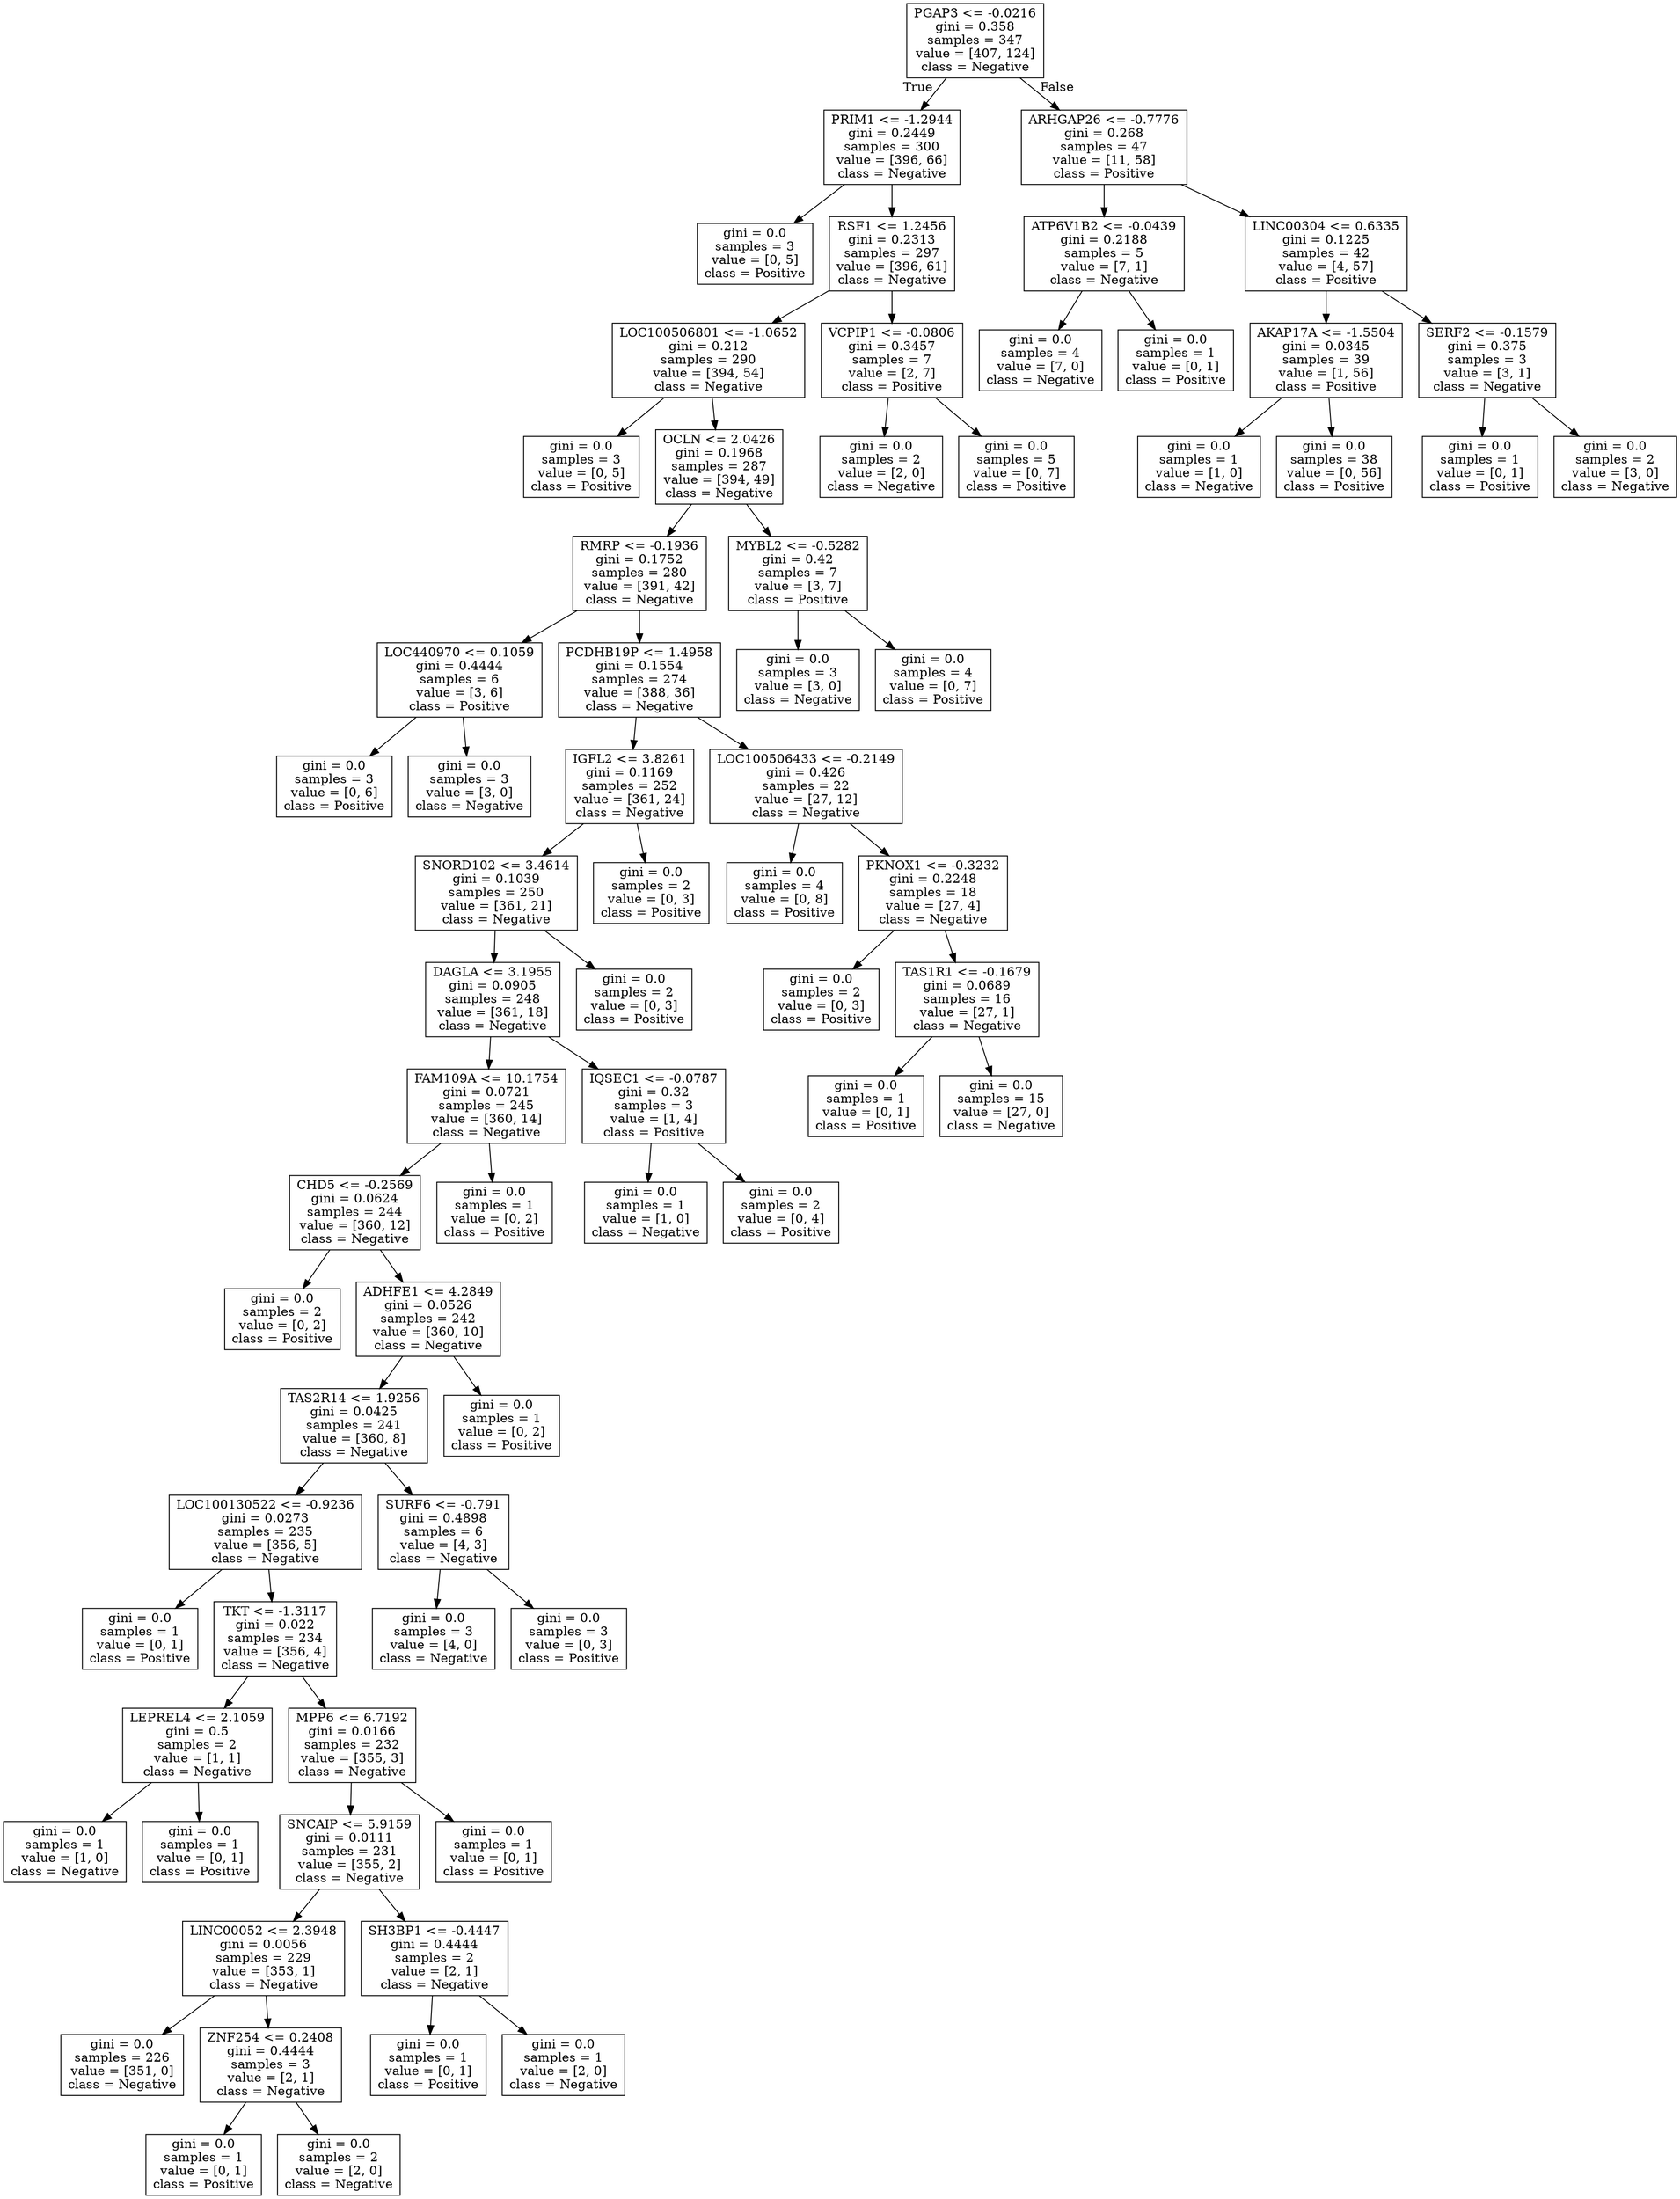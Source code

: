 digraph Tree {
node [shape=box] ;
0 [label="PGAP3 <= -0.0216\ngini = 0.358\nsamples = 347\nvalue = [407, 124]\nclass = Negative"] ;
1 [label="PRIM1 <= -1.2944\ngini = 0.2449\nsamples = 300\nvalue = [396, 66]\nclass = Negative"] ;
0 -> 1 [labeldistance=2.5, labelangle=45, headlabel="True"] ;
2 [label="gini = 0.0\nsamples = 3\nvalue = [0, 5]\nclass = Positive"] ;
1 -> 2 ;
3 [label="RSF1 <= 1.2456\ngini = 0.2313\nsamples = 297\nvalue = [396, 61]\nclass = Negative"] ;
1 -> 3 ;
4 [label="LOC100506801 <= -1.0652\ngini = 0.212\nsamples = 290\nvalue = [394, 54]\nclass = Negative"] ;
3 -> 4 ;
5 [label="gini = 0.0\nsamples = 3\nvalue = [0, 5]\nclass = Positive"] ;
4 -> 5 ;
6 [label="OCLN <= 2.0426\ngini = 0.1968\nsamples = 287\nvalue = [394, 49]\nclass = Negative"] ;
4 -> 6 ;
7 [label="RMRP <= -0.1936\ngini = 0.1752\nsamples = 280\nvalue = [391, 42]\nclass = Negative"] ;
6 -> 7 ;
8 [label="LOC440970 <= 0.1059\ngini = 0.4444\nsamples = 6\nvalue = [3, 6]\nclass = Positive"] ;
7 -> 8 ;
9 [label="gini = 0.0\nsamples = 3\nvalue = [0, 6]\nclass = Positive"] ;
8 -> 9 ;
10 [label="gini = 0.0\nsamples = 3\nvalue = [3, 0]\nclass = Negative"] ;
8 -> 10 ;
11 [label="PCDHB19P <= 1.4958\ngini = 0.1554\nsamples = 274\nvalue = [388, 36]\nclass = Negative"] ;
7 -> 11 ;
12 [label="IGFL2 <= 3.8261\ngini = 0.1169\nsamples = 252\nvalue = [361, 24]\nclass = Negative"] ;
11 -> 12 ;
13 [label="SNORD102 <= 3.4614\ngini = 0.1039\nsamples = 250\nvalue = [361, 21]\nclass = Negative"] ;
12 -> 13 ;
14 [label="DAGLA <= 3.1955\ngini = 0.0905\nsamples = 248\nvalue = [361, 18]\nclass = Negative"] ;
13 -> 14 ;
15 [label="FAM109A <= 10.1754\ngini = 0.0721\nsamples = 245\nvalue = [360, 14]\nclass = Negative"] ;
14 -> 15 ;
16 [label="CHD5 <= -0.2569\ngini = 0.0624\nsamples = 244\nvalue = [360, 12]\nclass = Negative"] ;
15 -> 16 ;
17 [label="gini = 0.0\nsamples = 2\nvalue = [0, 2]\nclass = Positive"] ;
16 -> 17 ;
18 [label="ADHFE1 <= 4.2849\ngini = 0.0526\nsamples = 242\nvalue = [360, 10]\nclass = Negative"] ;
16 -> 18 ;
19 [label="TAS2R14 <= 1.9256\ngini = 0.0425\nsamples = 241\nvalue = [360, 8]\nclass = Negative"] ;
18 -> 19 ;
20 [label="LOC100130522 <= -0.9236\ngini = 0.0273\nsamples = 235\nvalue = [356, 5]\nclass = Negative"] ;
19 -> 20 ;
21 [label="gini = 0.0\nsamples = 1\nvalue = [0, 1]\nclass = Positive"] ;
20 -> 21 ;
22 [label="TKT <= -1.3117\ngini = 0.022\nsamples = 234\nvalue = [356, 4]\nclass = Negative"] ;
20 -> 22 ;
23 [label="LEPREL4 <= 2.1059\ngini = 0.5\nsamples = 2\nvalue = [1, 1]\nclass = Negative"] ;
22 -> 23 ;
24 [label="gini = 0.0\nsamples = 1\nvalue = [1, 0]\nclass = Negative"] ;
23 -> 24 ;
25 [label="gini = 0.0\nsamples = 1\nvalue = [0, 1]\nclass = Positive"] ;
23 -> 25 ;
26 [label="MPP6 <= 6.7192\ngini = 0.0166\nsamples = 232\nvalue = [355, 3]\nclass = Negative"] ;
22 -> 26 ;
27 [label="SNCAIP <= 5.9159\ngini = 0.0111\nsamples = 231\nvalue = [355, 2]\nclass = Negative"] ;
26 -> 27 ;
28 [label="LINC00052 <= 2.3948\ngini = 0.0056\nsamples = 229\nvalue = [353, 1]\nclass = Negative"] ;
27 -> 28 ;
29 [label="gini = 0.0\nsamples = 226\nvalue = [351, 0]\nclass = Negative"] ;
28 -> 29 ;
30 [label="ZNF254 <= 0.2408\ngini = 0.4444\nsamples = 3\nvalue = [2, 1]\nclass = Negative"] ;
28 -> 30 ;
31 [label="gini = 0.0\nsamples = 1\nvalue = [0, 1]\nclass = Positive"] ;
30 -> 31 ;
32 [label="gini = 0.0\nsamples = 2\nvalue = [2, 0]\nclass = Negative"] ;
30 -> 32 ;
33 [label="SH3BP1 <= -0.4447\ngini = 0.4444\nsamples = 2\nvalue = [2, 1]\nclass = Negative"] ;
27 -> 33 ;
34 [label="gini = 0.0\nsamples = 1\nvalue = [0, 1]\nclass = Positive"] ;
33 -> 34 ;
35 [label="gini = 0.0\nsamples = 1\nvalue = [2, 0]\nclass = Negative"] ;
33 -> 35 ;
36 [label="gini = 0.0\nsamples = 1\nvalue = [0, 1]\nclass = Positive"] ;
26 -> 36 ;
37 [label="SURF6 <= -0.791\ngini = 0.4898\nsamples = 6\nvalue = [4, 3]\nclass = Negative"] ;
19 -> 37 ;
38 [label="gini = 0.0\nsamples = 3\nvalue = [4, 0]\nclass = Negative"] ;
37 -> 38 ;
39 [label="gini = 0.0\nsamples = 3\nvalue = [0, 3]\nclass = Positive"] ;
37 -> 39 ;
40 [label="gini = 0.0\nsamples = 1\nvalue = [0, 2]\nclass = Positive"] ;
18 -> 40 ;
41 [label="gini = 0.0\nsamples = 1\nvalue = [0, 2]\nclass = Positive"] ;
15 -> 41 ;
42 [label="IQSEC1 <= -0.0787\ngini = 0.32\nsamples = 3\nvalue = [1, 4]\nclass = Positive"] ;
14 -> 42 ;
43 [label="gini = 0.0\nsamples = 1\nvalue = [1, 0]\nclass = Negative"] ;
42 -> 43 ;
44 [label="gini = 0.0\nsamples = 2\nvalue = [0, 4]\nclass = Positive"] ;
42 -> 44 ;
45 [label="gini = 0.0\nsamples = 2\nvalue = [0, 3]\nclass = Positive"] ;
13 -> 45 ;
46 [label="gini = 0.0\nsamples = 2\nvalue = [0, 3]\nclass = Positive"] ;
12 -> 46 ;
47 [label="LOC100506433 <= -0.2149\ngini = 0.426\nsamples = 22\nvalue = [27, 12]\nclass = Negative"] ;
11 -> 47 ;
48 [label="gini = 0.0\nsamples = 4\nvalue = [0, 8]\nclass = Positive"] ;
47 -> 48 ;
49 [label="PKNOX1 <= -0.3232\ngini = 0.2248\nsamples = 18\nvalue = [27, 4]\nclass = Negative"] ;
47 -> 49 ;
50 [label="gini = 0.0\nsamples = 2\nvalue = [0, 3]\nclass = Positive"] ;
49 -> 50 ;
51 [label="TAS1R1 <= -0.1679\ngini = 0.0689\nsamples = 16\nvalue = [27, 1]\nclass = Negative"] ;
49 -> 51 ;
52 [label="gini = 0.0\nsamples = 1\nvalue = [0, 1]\nclass = Positive"] ;
51 -> 52 ;
53 [label="gini = 0.0\nsamples = 15\nvalue = [27, 0]\nclass = Negative"] ;
51 -> 53 ;
54 [label="MYBL2 <= -0.5282\ngini = 0.42\nsamples = 7\nvalue = [3, 7]\nclass = Positive"] ;
6 -> 54 ;
55 [label="gini = 0.0\nsamples = 3\nvalue = [3, 0]\nclass = Negative"] ;
54 -> 55 ;
56 [label="gini = 0.0\nsamples = 4\nvalue = [0, 7]\nclass = Positive"] ;
54 -> 56 ;
57 [label="VCPIP1 <= -0.0806\ngini = 0.3457\nsamples = 7\nvalue = [2, 7]\nclass = Positive"] ;
3 -> 57 ;
58 [label="gini = 0.0\nsamples = 2\nvalue = [2, 0]\nclass = Negative"] ;
57 -> 58 ;
59 [label="gini = 0.0\nsamples = 5\nvalue = [0, 7]\nclass = Positive"] ;
57 -> 59 ;
60 [label="ARHGAP26 <= -0.7776\ngini = 0.268\nsamples = 47\nvalue = [11, 58]\nclass = Positive"] ;
0 -> 60 [labeldistance=2.5, labelangle=-45, headlabel="False"] ;
61 [label="ATP6V1B2 <= -0.0439\ngini = 0.2188\nsamples = 5\nvalue = [7, 1]\nclass = Negative"] ;
60 -> 61 ;
62 [label="gini = 0.0\nsamples = 4\nvalue = [7, 0]\nclass = Negative"] ;
61 -> 62 ;
63 [label="gini = 0.0\nsamples = 1\nvalue = [0, 1]\nclass = Positive"] ;
61 -> 63 ;
64 [label="LINC00304 <= 0.6335\ngini = 0.1225\nsamples = 42\nvalue = [4, 57]\nclass = Positive"] ;
60 -> 64 ;
65 [label="AKAP17A <= -1.5504\ngini = 0.0345\nsamples = 39\nvalue = [1, 56]\nclass = Positive"] ;
64 -> 65 ;
66 [label="gini = 0.0\nsamples = 1\nvalue = [1, 0]\nclass = Negative"] ;
65 -> 66 ;
67 [label="gini = 0.0\nsamples = 38\nvalue = [0, 56]\nclass = Positive"] ;
65 -> 67 ;
68 [label="SERF2 <= -0.1579\ngini = 0.375\nsamples = 3\nvalue = [3, 1]\nclass = Negative"] ;
64 -> 68 ;
69 [label="gini = 0.0\nsamples = 1\nvalue = [0, 1]\nclass = Positive"] ;
68 -> 69 ;
70 [label="gini = 0.0\nsamples = 2\nvalue = [3, 0]\nclass = Negative"] ;
68 -> 70 ;
}